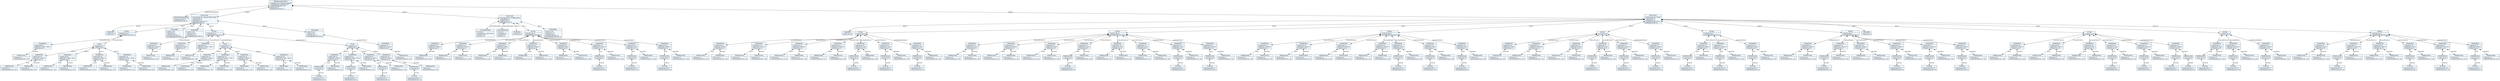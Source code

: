
    digraph textX {
    fontname = "Bitstream Vera Sans"
    fontsize = 8
    node[
        shape=record,
        style=filled,
        fillcolor=aliceblue
    ]
    nodesep = 0.3
    edge[dir=black,arrowtail=empty]


2497127093904 -> 2497126580048 [label="defaultTimeSignature" arrowtail=diamond dir=both]
2497126580048[label="{:DefaultTimeSignature|+numerator:int=4\l+denominator:int=4\l}"]
2497127093904 -> 2497126579664 [label="tracks:0" arrowtail=diamond dir=both]
2497126579664 -> 2497122042064 [label="bars:0" arrowtail=diamond dir=both]
2497122042064[label="{:EmptyBar|+times:int=2\l}"]
2497126579664 -> 2497126782608 [label="bars:1" arrowtail=diamond dir=both]
2497126782608 -> 2497126781904 [label="musicalEvents:0" arrowtail=diamond dir=both]
2497126781904 -> 2497126781264 [label="duration" arrowtail=diamond dir=both]
2497126781264[label="{:MidiDuration|+value:int=0\l+durationValue:str='1/8'\l}"]
2497126781904[label="{:SimpleNote|+repeat:int=0\lvalues:list=['DO2','FA#2']\l+velocity:int=0\l}"]
2497126782608 -> 2497126683792 [label="musicalEvents:1" arrowtail=diamond dir=both]
2497126683792 -> 2497113252496 [label="notes:0" arrowtail=diamond dir=both]
2497113252496 -> 2497127104464 [label="start" arrowtail=diamond dir=both]
2497127104464[label="{:MidiDuration|+value:int=0\l+durationValue:str='1/8'\l}"]
2497113252496 -> 2497129578576 [label="duration" arrowtail=diamond dir=both]
2497129578576[label="{:MidiDuration|+value:int=0\l+durationValue:str='1/8'\l}"]
2497113252496[label="{:SimpleNote|+repeat:int=0\lvalues:list=['FA#2']\l+velocity:int=0\l}"]
2497126683792 -> 2497129578704 [label="notes:1" arrowtail=diamond dir=both]
2497129578704 -> 2497129578640 [label="start" arrowtail=diamond dir=both]
2497129578640[label="{:MidiDuration|+value:int=0\l+durationValue:str='1/4'\l}"]
2497129578704 -> 2497129578896 [label="duration" arrowtail=diamond dir=both]
2497129578896[label="{:MidiDuration|+value:int=0\l+durationValue:str='1/8'\l}"]
2497129578704[label="{:SimpleNote|+repeat:int=0\lvalues:list=['FA#2','MI2']\l+velocity:int=0\l}"]
2497126683792 -> 2497129579024 [label="notes:2" arrowtail=diamond dir=both]
2497129579024 -> 2497129579152 [label="start" arrowtail=diamond dir=both]
2497129579152[label="{:MidiDuration|+value:int=0\l+durationValue:str='2-1/4'\l}"]
2497129579024 -> 2497129579216 [label="duration" arrowtail=diamond dir=both]
2497129579216[label="{:MidiDuration|+value:int=0\l+durationValue:str='1/8'\l}"]
2497129579024[label="{:SimpleNote|+repeat:int=0\lvalues:list=['FA#2']\l+velocity:int=0\l}"]
2497126683792 -> 2497129579344 [label="notes:3" arrowtail=diamond dir=both]
2497129579344 -> 2497129579472 [label="start" arrowtail=diamond dir=both]
2497129579472[label="{:MidiDuration|+value:int=0\l+durationValue:str='1/2'\l}"]
2497129579344 -> 2497129579600 [label="duration" arrowtail=diamond dir=both]
2497129579600[label="{:MidiDuration|+value:int=0\l+durationValue:str='1/8'\l}"]
2497129579344[label="{:SimpleNote|+repeat:int=0\lvalues:list=['DO2','FA#2']\l+velocity:int=0\l}"]
2497126683792[label="{:Chord|+repeat:int=2\l+velocity:int=0\l}"]
2497126782608[label="{id1:Bar|+velocity:int=0\loverlappingEvents:list=[]\l}"]
2497126579664 -> 2497127099024 [label="bars:2" arrowtail=diamond dir=both]
2497127099024[label="{:ReusedBar|+ref:str='id1'\l+times:int=0\l+velocity:int=0\lmusicalEvents:list=[]\loverlappingEvents:list=[]\l}"]
2497126579664 -> 2497127101840 [label="bars:3" arrowtail=diamond dir=both]
2497127101840 -> 2497126782544 [label="musicalEvents:0" arrowtail=diamond dir=both]
2497126782544 -> 2497129579920 [label="duration" arrowtail=diamond dir=both]
2497129579920[label="{:MidiDuration|+value:int=0\l+durationValue:str='1/8'\l}"]
2497126782544[label="{:SimpleNote|+repeat:int=9\lvalues:list=['LA#4']\l+velocity:int=0\l}"]
2497127101840[label="{:ReusedBar|+ref:str='id1'\l+times:int=31\l+velocity:int=0\loverlappingEvents:list=[]\l}"]
2497126579664 -> 2497126568336 [label="bars:4" arrowtail=diamond dir=both]
2497126568336 -> 2497129580112 [label="musicalEvents:0" arrowtail=diamond dir=both]
2497129580112 -> 2497129580304 [label="duration" arrowtail=diamond dir=both]
2497129580304[label="{:MidiDuration|+value:int=0\l+durationValue:str='1/8'\l}"]
2497129580112[label="{:SimpleNote|+repeat:int=9\lvalues:list=['LA#4']\l+velocity:int=0\l}"]
2497126568336 -> 2497129580432 [label="musicalEvents:1" arrowtail=diamond dir=both]
2497129580432 -> 2497129580624 [label="duration" arrowtail=diamond dir=both]
2497129580624[label="{:MidiDuration|+value:int=0\l+durationValue:str='1/8'\l}"]
2497129580432[label="{:SimpleNote|+repeat:int=0\lvalues:list=['DO2','FA#2']\l+velocity:int=0\l}"]
2497126568336 -> 2497129580752 [label="musicalEvents:2" arrowtail=diamond dir=both]
2497129580752 -> 2497129580816 [label="notes:0" arrowtail=diamond dir=both]
2497129580816 -> 2497129581136 [label="start" arrowtail=diamond dir=both]
2497129581136[label="{:MidiDuration|+value:int=0\l+durationValue:str='1/8'\l}"]
2497129580816 -> 2497129581200 [label="duration" arrowtail=diamond dir=both]
2497129581200[label="{:MidiDuration|+value:int=0\l+durationValue:str='1/8'\l}"]
2497129580816[label="{:SimpleNote|+repeat:int=0\lvalues:list=['FA#2']\l+velocity:int=0\l}"]
2497129580752 -> 2497129581328 [label="notes:1" arrowtail=diamond dir=both]
2497129581328 -> 2497129581456 [label="start" arrowtail=diamond dir=both]
2497129581456[label="{:MidiDuration|+value:int=0\l+durationValue:str='1/4'\l}"]
2497129581328 -> 2497129581584 [label="duration" arrowtail=diamond dir=both]
2497129581584[label="{:MidiDuration|+value:int=0\l+durationValue:str='1/8'\l}"]
2497129581328[label="{:SimpleNote|+repeat:int=0\lvalues:list=['FA#2','MI2']\l+velocity:int=0\l}"]
2497129580752 -> 2497129581712 [label="notes:2" arrowtail=diamond dir=both]
2497129581712 -> 2497129581840 [label="start" arrowtail=diamond dir=both]
2497129581840[label="{:MidiDuration|+value:int=0\l+durationValue:str='2-1/4'\l}"]
2497129581712 -> 2497129581904 [label="duration" arrowtail=diamond dir=both]
2497129581904[label="{:MidiDuration|+value:int=0\l+durationValue:str='1/8'\l}"]
2497129581712[label="{:SimpleNote|+repeat:int=0\lvalues:list=['FA#2']\l+velocity:int=0\l}"]
2497129580752 -> 2497129582032 [label="notes:3" arrowtail=diamond dir=both]
2497129582032 -> 2497129582160 [label="start" arrowtail=diamond dir=both]
2497129582160[label="{:MidiDuration|+value:int=0\l+durationValue:str='1/2'\l}"]
2497129582032 -> 2497129582288 [label="duration" arrowtail=diamond dir=both]
2497129582288[label="{:MidiDuration|+value:int=0\l+durationValue:str='1/8'\l}"]
2497129582032[label="{:SimpleNote|+repeat:int=0\lvalues:list=['DO2','FA#2']\l+velocity:int=0\l}"]
2497129580752[label="{:Chord|+repeat:int=0\l+velocity:int=0\l}"]
2497126568336 -> 2497129580944 [label="musicalEvents:3" arrowtail=diamond dir=both]
2497129580944 -> 2497129582480 [label="notes:0" arrowtail=diamond dir=both]
2497129582480 -> 2497129582672 [label="start" arrowtail=diamond dir=both]
2497129582672 -> 2497129582800 [label="fraction" arrowtail=diamond dir=both]
2497129582800[label="{:Fraction|+numerator:int=5\l+denominator:int=8\l}"]
2497129582672[label="{:MidiDuration|+value:int=0\l}"]
2497129582480 -> 2497129582736 [label="duration" arrowtail=diamond dir=both]
2497129582736[label="{:MidiDuration|+value:int=0\l+durationValue:str='1/8'\l}"]
2497129582480[label="{:SimpleNote|+repeat:int=0\lvalues:list=['FA#2']\l+velocity:int=0\l}"]
2497129580944 -> 2497129582864 [label="notes:1" arrowtail=diamond dir=both]
2497129582864 -> 2497129583056 [label="start" arrowtail=diamond dir=both]
2497129583056 -> 2497129583248 [label="fraction" arrowtail=diamond dir=both]
2497129583248[label="{:Fraction|+numerator:int=3\l+denominator:int=4\l}"]
2497129583056[label="{:MidiDuration|+value:int=0\l}"]
2497129582864 -> 2497129583184 [label="duration" arrowtail=diamond dir=both]
2497129583184[label="{:MidiDuration|+value:int=0\l+durationValue:str='1/8'\l}"]
2497129582864[label="{:SimpleNote|+repeat:int=0\lvalues:list=['FA#2','MI2']\l+velocity:int=0\l}"]
2497129580944 -> 2497129583312 [label="notes:2" arrowtail=diamond dir=both]
2497129583312 -> 2497129583504 [label="start" arrowtail=diamond dir=both]
2497129583504 -> 2497129583632 [label="fraction" arrowtail=diamond dir=both]
2497129583632[label="{:Fraction|+numerator:int=7\l+denominator:int=8\l}"]
2497129583504[label="{:MidiDuration|+value:int=0\l}"]
2497129583312 -> 2497129583568 [label="duration" arrowtail=diamond dir=both]
2497129583568[label="{:MidiDuration|+value:int=0\l+durationValue:str='1/8'\l}"]
2497129583312[label="{:SimpleNote|+repeat:int=0\lvalues:list=['LA#2']\l+velocity:int=0\l}"]
2497129580944 -> 2497129583696 [label="notes:3" arrowtail=diamond dir=both]
2497129583696 -> 2497129583888 [label="start" arrowtail=diamond dir=both]
2497129583888 -> 2497129584016 [label="fraction" arrowtail=diamond dir=both]
2497129584016[label="{:Fraction|+numerator:int=15\l+denominator:int=16\l}"]
2497129583888[label="{:MidiDuration|+value:int=0\l}"]
2497129583696 -> 2497129583952 [label="duration" arrowtail=diamond dir=both]
2497129583952[label="{:MidiDuration|+value:int=0\l+durationValue:str='1/8'\l}"]
2497129583696[label="{:SimpleNote|+repeat:int=0\lvalues:list=['MI2']\l+velocity:int=0\l}"]
2497129580944[label="{:Chord|+repeat:int=0\l+velocity:int=0\l}"]
2497126568336[label="{id2:Bar|+velocity:int=0\loverlappingEvents:list=[]\l}"]
2497126579664 -> 2497129582352 [label="bars:5" arrowtail=diamond dir=both]
2497129582352 -> 2497129584272 [label="musicalEvents:0" arrowtail=diamond dir=both]
2497129584272 -> 2497129584400 [label="duration" arrowtail=diamond dir=both]
2497129584400[label="{:MidiDuration|+value:int=0\l+durationValue:str='1/8'\l}"]
2497129584272[label="{:SimpleNote|+repeat:int=9\lvalues:list=['LA#4']\l+velocity:int=0\l}"]
2497129582352[label="{:ReusedBar|+ref:str='id1'\l+times:int=0\l+velocity:int=0\loverlappingEvents:list=[]\l}"]
2497126579664[label="{Drum:Track|+instrument:str='Acoustic Bass Drum'\l+channel:int=0\l+velocity:int=0\lcontrolMessages:list=[]\lmidiRegions:list=[]\l}"]
2497127093904 -> 2497126734352 [label="tracks:1" arrowtail=diamond dir=both]
2497126734352 -> 2497129584528 [label="controlMessages:0" arrowtail=diamond dir=both]
2497129584528[label="{:ControlMessage|+CC:int=0\l+message:str='pitch bend'\l+value:int=64\l+bar:int=10\l}"]
2497126734352 -> 2497129584720 [label="controlMessages:1" arrowtail=diamond dir=both]
2497129584720[label="{:ControlMessage|+CC:int=1\l+message:str=''\l+value:int=0\l+bar:int=15\l}"]
2497126734352 -> 2497129584592 [label="bars:0" arrowtail=diamond dir=both]
2497129584592[label="{:EmptyBar|+times:int=4\l}"]
2497126734352 -> 2497129584912 [label="bars:1" arrowtail=diamond dir=both]
2497129584912 -> 2497129585104 [label="musicalEvents:0" arrowtail=diamond dir=both]
2497129585104 -> 2497129585296 [label="duration" arrowtail=diamond dir=both]
2497129585296[label="{:MidiDuration|+value:int=0\l+durationValue:str='1/16'\l}"]
2497129585104[label="{:SimpleNote|+repeat:int=0\lvalues:list=['FA#1']\l+velocity:int=0\l}"]
2497129584912 -> 2497129585360 [label="musicalEvents:1" arrowtail=diamond dir=both]
2497129585360 -> 2497129585616 [label="start" arrowtail=diamond dir=both]
2497129585616[label="{:MidiDuration|+value:int=0\l+durationValue:str='1/8'\l}"]
2497129585360 -> 2497129585680 [label="duration" arrowtail=diamond dir=both]
2497129585680[label="{:MidiDuration|+value:int=0\l+durationValue:str='1/16'\l}"]
2497129585360[label="{:SimpleNote|+repeat:int=0\lvalues:list=['DO#2']\l+velocity:int=0\l}"]
2497129584912 -> 2497129585808 [label="musicalEvents:2" arrowtail=diamond dir=both]
2497129585808 -> 2497129585936 [label="start" arrowtail=diamond dir=both]
2497129585936[label="{:MidiDuration|+value:int=0\l+durationValue:str='1/4'\l}"]
2497129585808 -> 2497129586000 [label="duration" arrowtail=diamond dir=both]
2497129586000[label="{:MidiDuration|+value:int=0\l+durationValue:str='1/16'\l}"]
2497129585808[label="{:SimpleNote|+repeat:int=0\lvalues:list=['MI2']\l+velocity:int=0\l}"]
2497129584912 -> 2497129586128 [label="musicalEvents:3" arrowtail=diamond dir=both]
2497129586128 -> 2497129586256 [label="start" arrowtail=diamond dir=both]
2497129586256[label="{:MidiDuration|+value:int=0\l+durationValue:str='2-1/4'\l}"]
2497129586128 -> 2497129586320 [label="duration" arrowtail=diamond dir=both]
2497129586320[label="{:MidiDuration|+value:int=0\l+durationValue:str='1/16'\l}"]
2497129586128[label="{:SimpleNote|+repeat:int=0\lvalues:list=['FA#2']\l+velocity:int=0\l}"]
2497129584912 -> 2497129586448 [label="musicalEvents:4" arrowtail=diamond dir=both]
2497129586448 -> 2497129586576 [label="start" arrowtail=diamond dir=both]
2497129586576[label="{:MidiDuration|+value:int=0\l+durationValue:str='1/2'\l}"]
2497129586448 -> 2497129586640 [label="duration" arrowtail=diamond dir=both]
2497129586640[label="{:MidiDuration|+value:int=0\l+durationValue:str='1/16'\l}"]
2497129586448[label="{:SimpleNote|+repeat:int=0\lvalues:list=['MI2']\l+velocity:int=0\l}"]
2497129584912 -> 2497129586832 [label="musicalEvents:5" arrowtail=diamond dir=both]
2497129586832 -> 2497129586960 [label="start" arrowtail=diamond dir=both]
2497129586960 -> 2497129587088 [label="fraction" arrowtail=diamond dir=both]
2497129587088[label="{:Fraction|+numerator:int=5\l+denominator:int=8\l}"]
2497129586960[label="{:MidiDuration|+value:int=0\l}"]
2497129586832 -> 2497129587024 [label="duration" arrowtail=diamond dir=both]
2497129587024[label="{:MidiDuration|+value:int=0\l+durationValue:str='1/16'\l}"]
2497129586832[label="{:SimpleNote|+repeat:int=0\lvalues:list=['DO#2']\l+velocity:int=0\l}"]
2497129584912 -> 2497129587152 [label="musicalEvents:6" arrowtail=diamond dir=both]
2497129587152 -> 2497129587344 [label="start" arrowtail=diamond dir=both]
2497129587344 -> 2497129587472 [label="fraction" arrowtail=diamond dir=both]
2497129587472[label="{:Fraction|+numerator:int=3\l+denominator:int=4\l}"]
2497129587344[label="{:MidiDuration|+value:int=0\l}"]
2497129587152 -> 2497129587408 [label="duration" arrowtail=diamond dir=both]
2497129587408[label="{:MidiDuration|+value:int=0\l+durationValue:str='1/16'\l}"]
2497129587152[label="{:SimpleNote|+repeat:int=0\lvalues:list=['SI1']\l+velocity:int=0\l}"]
2497129584912 -> 2497129587536 [label="musicalEvents:7" arrowtail=diamond dir=both]
2497129587536 -> 2497129587728 [label="start" arrowtail=diamond dir=both]
2497129587728 -> 2497129587856 [label="fraction" arrowtail=diamond dir=both]
2497129587856[label="{:Fraction|+numerator:int=7\l+denominator:int=8\l}"]
2497129587728[label="{:MidiDuration|+value:int=0\l}"]
2497129587536 -> 2497129587792 [label="duration" arrowtail=diamond dir=both]
2497129587792[label="{:MidiDuration|+value:int=0\l+durationValue:str='1/16'\l}"]
2497129587536[label="{:SimpleNote|+repeat:int=0\lvalues:list=['DO#2']\l+velocity:int=0\l}"]
2497129584912[label="{id1:Bar|+velocity:int=0\loverlappingEvents:list=[]\l}"]
2497126734352 -> 2497129585040 [label="bars:2" arrowtail=diamond dir=both]
2497129585040[label="{:ReusedBar|+ref:str='id1'\l+times:int=15\l+velocity:int=0\lmusicalEvents:list=[]\loverlappingEvents:list=[]\l}"]
2497126734352[label="{Bass:Track|+instrument:str='Fretless Bass'\l+channel:int=0\l+velocity:int=0\lmidiRegions:list=[]\l}"]
2497127093904 -> 2497129585424 [label="tracks:2" arrowtail=diamond dir=both]
2497129585424 -> 2497129588176 [label="bars:0" arrowtail=diamond dir=both]
2497129588176[label="{:EmptyBar|+times:int=14\l}"]
2497129585424 -> 2497129588432 [label="bars:1" arrowtail=diamond dir=both]
2497129588432 -> 2497129588624 [label="musicalEvents:0" arrowtail=diamond dir=both]
2497129588624 -> 2497129588816 [label="start" arrowtail=diamond dir=both]
2497129588816[label="{:MidiDuration|+value:int=0\l+durationValue:str='1/8'\l}"]
2497129588624 -> 2497129588880 [label="duration" arrowtail=diamond dir=both]
2497129588880[label="{:MidiDuration|+value:int=0\l+durationValue:str='1/8'\l}"]
2497129588624[label="{:SimpleNote|+repeat:int=0\lvalues:list=['FA4']\l+velocity:int=0\l}"]
2497129588432 -> 2497129589072 [label="musicalEvents:1" arrowtail=diamond dir=both]
2497129589072 -> 2497129589200 [label="start" arrowtail=diamond dir=both]
2497129589200[label="{:MidiDuration|+value:int=0\l+durationValue:str='1/4'\l}"]
2497129589072 -> 2497129589264 [label="duration" arrowtail=diamond dir=both]
2497129589264[label="{:MidiDuration|+value:int=0\l+durationValue:str='1/8'\l}"]
2497129589072[label="{:SimpleNote|+repeat:int=0\lvalues:list=['DO#4']\l+velocity:int=0\l}"]
2497129588432 -> 2497129589392 [label="musicalEvents:2" arrowtail=diamond dir=both]
2497129589392 -> 2497129589520 [label="start" arrowtail=diamond dir=both]
2497129589520[label="{:MidiDuration|+value:int=0\l+durationValue:str='2-1/4'\l}"]
2497129589392 -> 2497129589584 [label="duration" arrowtail=diamond dir=both]
2497129589584[label="{:MidiDuration|+value:int=0\l+durationValue:str='1/8'\l}"]
2497129589392[label="{:SimpleNote|+repeat:int=0\lvalues:list=['DO#4']\l+velocity:int=0\l}"]
2497129588432 -> 2497129589712 [label="musicalEvents:3" arrowtail=diamond dir=both]
2497129589712 -> 2497129589840 [label="start" arrowtail=diamond dir=both]
2497129589840[label="{:MidiDuration|+value:int=0\l+durationValue:str='1/2'\l}"]
2497129589712 -> 2497129589904 [label="duration" arrowtail=diamond dir=both]
2497129589904[label="{:MidiDuration|+value:int=0\l+durationValue:str='1/8'\l}"]
2497129589712[label="{:SimpleNote|+repeat:int=0\lvalues:list=['DO#4']\l+velocity:int=0\l}"]
2497129588432 -> 2497129590032 [label="musicalEvents:4" arrowtail=diamond dir=both]
2497129590032 -> 2497129590160 [label="start" arrowtail=diamond dir=both]
2497129590160 -> 2497129590288 [label="fraction" arrowtail=diamond dir=both]
2497129590288[label="{:Fraction|+numerator:int=5\l+denominator:int=8\l}"]
2497129590160[label="{:MidiDuration|+value:int=0\l}"]
2497129590032 -> 2497129590224 [label="duration" arrowtail=diamond dir=both]
2497129590224[label="{:MidiDuration|+value:int=0\l+durationValue:str='1/8'\l}"]
2497129590032[label="{:SimpleNote|+repeat:int=0\lvalues:list=['SI3']\l+velocity:int=0\l}"]
2497129588432 -> 2497129590480 [label="musicalEvents:5" arrowtail=diamond dir=both]
2497129590480 -> 2497129590608 [label="start" arrowtail=diamond dir=both]
2497129590608 -> 2497129590736 [label="fraction" arrowtail=diamond dir=both]
2497129590736[label="{:Fraction|+numerator:int=3\l+denominator:int=4\l}"]
2497129590608[label="{:MidiDuration|+value:int=0\l}"]
2497129590480 -> 2497129590672 [label="duration" arrowtail=diamond dir=both]
2497129590672[label="{:MidiDuration|+value:int=0\l+durationValue:str='1/8'\l}"]
2497129590480[label="{:SimpleNote|+repeat:int=0\lvalues:list=['LA3']\l+velocity:int=0\l}"]
2497129588432 -> 2497129588560 [label="overlappingEvents:0" arrowtail=diamond dir=both]
2497129588560 -> 2497129590992 [label="start" arrowtail=diamond dir=both]
2497129590992 -> 2497129591120 [label="fraction" arrowtail=diamond dir=both]
2497129591120[label="{:Fraction|+numerator:int=7\l+denominator:int=8\l}"]
2497129590992[label="{:MidiDuration|+value:int=0\l}"]
2497129588560 -> 2497129591056 [label="duration" arrowtail=diamond dir=both]
2497129591056[label="{:MidiDuration|+value:int=0\l+durationValue:str='1/4'\l}"]
2497129588560[label="{:SimpleNote|+repeat:int=0\lvalues:list=['SI3']\l+velocity:int=0\l}"]
2497129588432[label="{id1:Bar|+velocity:int=0\l}"]
2497129585424 -> 2497129590800 [label="bars:2" arrowtail=diamond dir=both]
2497129590800 -> 2497129591376 [label="musicalEvents:0" arrowtail=diamond dir=both]
2497129591376 -> 2497129591568 [label="start" arrowtail=diamond dir=both]
2497129591568[label="{:MidiDuration|+value:int=0\l+durationValue:str='1/8'\l}"]
2497129591376 -> 2497129591632 [label="duration" arrowtail=diamond dir=both]
2497129591632[label="{:MidiDuration|+value:int=0\l+durationValue:str='1/8'\l}"]
2497129591376[label="{:SimpleNote|+repeat:int=0\lvalues:list=['LA3']\l+velocity:int=0\l}"]
2497129590800 -> 2497129591760 [label="musicalEvents:1" arrowtail=diamond dir=both]
2497129591760 -> 2497129591888 [label="start" arrowtail=diamond dir=both]
2497129591888[label="{:MidiDuration|+value:int=0\l+durationValue:str='1/4'\l}"]
2497129591760 -> 2497129591952 [label="duration" arrowtail=diamond dir=both]
2497129591952[label="{:MidiDuration|+value:int=0\l+durationValue:str='1/8'\l}"]
2497129591760[label="{:SimpleNote|+repeat:int=0\lvalues:list=['DO#4']\l+velocity:int=0\l}"]
2497129590800 -> 2497129592080 [label="musicalEvents:2" arrowtail=diamond dir=both]
2497129592080 -> 2497129592208 [label="start" arrowtail=diamond dir=both]
2497129592208[label="{:MidiDuration|+value:int=0\l+durationValue:str='2-1/4'\l}"]
2497129592080 -> 2497129592272 [label="duration" arrowtail=diamond dir=both]
2497129592272[label="{:MidiDuration|+value:int=0\l+durationValue:str='1/16'\l}"]
2497129592080[label="{:SimpleNote|+repeat:int=0\lvalues:list=['LA3']\l+velocity:int=0\l}"]
2497129590800 -> 2497129592400 [label="musicalEvents:3" arrowtail=diamond dir=both]
2497129592400 -> 2497129592528 [label="start" arrowtail=diamond dir=both]
2497129592528 -> 2497129592656 [label="fraction" arrowtail=diamond dir=both]
2497129592656[label="{:Fraction|+numerator:int=5\l+denominator:int=16\l}"]
2497129592528[label="{:MidiDuration|+value:int=0\l}"]
2497129592400 -> 2497129592592 [label="duration" arrowtail=diamond dir=both]
2497129592592[label="{:MidiDuration|+value:int=0\l+durationValue:str='1/16'\l}"]
2497129592400[label="{:SimpleNote|+repeat:int=0\lvalues:list=['LA3']\l+velocity:int=0\l}"]
2497129590800 -> 2497129592720 [label="musicalEvents:4" arrowtail=diamond dir=both]
2497129592720 -> 2497129592912 [label="start" arrowtail=diamond dir=both]
2497129592912[label="{:MidiDuration|+value:int=0\l+durationValue:str='1/2'\l}"]
2497129592720 -> 2497129592976 [label="duration" arrowtail=diamond dir=both]
2497129592976[label="{:MidiDuration|+value:int=0\l+durationValue:str='1/8'\l}"]
2497129592720[label="{:SimpleNote|+repeat:int=0\lvalues:list=['SI3']\l+velocity:int=0\l}"]
2497129590800 -> 2497129593168 [label="musicalEvents:5" arrowtail=diamond dir=both]
2497129593168 -> 2497129593296 [label="start" arrowtail=diamond dir=both]
2497129593296[label="{:MidiDuration|+value:int=0\l+durationValue:str='1/2'\l}"]
2497129593168 -> 2497129593360 [label="duration" arrowtail=diamond dir=both]
2497129593360[label="{:MidiDuration|+value:int=0\l+durationValue:str='1/8'\l}"]
2497129593168[label="{:SimpleNote|+repeat:int=0\lvalues:list=['LA3']\l+velocity:int=0\l}"]
2497129590800 -> 2497129593488 [label="musicalEvents:6" arrowtail=diamond dir=both]
2497129593488 -> 2497129593616 [label="start" arrowtail=diamond dir=both]
2497129593616 -> 2497129593744 [label="fraction" arrowtail=diamond dir=both]
2497129593744[label="{:Fraction|+numerator:int=5\l+denominator:int=8\l}"]
2497129593616[label="{:MidiDuration|+value:int=0\l}"]
2497129593488 -> 2497129593680 [label="duration" arrowtail=diamond dir=both]
2497129593680[label="{:MidiDuration|+value:int=0\l+durationValue:str='1/8'\l}"]
2497129593488[label="{:SimpleNote|+repeat:int=0\lvalues:list=['SI3']\l+velocity:int=0\l}"]
2497129590800 -> 2497129593808 [label="musicalEvents:7" arrowtail=diamond dir=both]
2497129593808 -> 2497129594000 [label="start" arrowtail=diamond dir=both]
2497129594000 -> 2497129594128 [label="fraction" arrowtail=diamond dir=both]
2497129594128[label="{:Fraction|+numerator:int=3\l+denominator:int=4\l}"]
2497129594000[label="{:MidiDuration|+value:int=0\l}"]
2497129593808 -> 2497129594064 [label="duration" arrowtail=diamond dir=both]
2497129594064[label="{:MidiDuration|+value:int=0\l+durationValue:str='1/8'\l}"]
2497129593808[label="{:SimpleNote|+repeat:int=0\lvalues:list=['DO#4']\l+velocity:int=0\l}"]
2497129590800[label="{id2:Bar|+velocity:int=0\loverlappingEvents:list=[]\l}"]
2497129585424 -> 2497129591248 [label="bars:3" arrowtail=diamond dir=both]
2497129591248 -> 2497129594384 [label="musicalEvents:0" arrowtail=diamond dir=both]
2497129594384 -> 2497129594576 [label="start" arrowtail=diamond dir=both]
2497129594576[label="{:MidiDuration|+value:int=0\l+durationValue:str='1/8'\l}"]
2497129594384 -> 2497129594640 [label="duration" arrowtail=diamond dir=both]
2497129594640[label="{:MidiDuration|+value:int=0\l+durationValue:str='1/8'\l}"]
2497129594384[label="{:SimpleNote|+repeat:int=0\lvalues:list=['DO#4']\l+velocity:int=0\l}"]
2497129591248 -> 2497129594768 [label="musicalEvents:1" arrowtail=diamond dir=both]
2497129594768 -> 2497129627728 [label="start" arrowtail=diamond dir=both]
2497129627728[label="{:MidiDuration|+value:int=0\l+durationValue:str='1/4'\l}"]
2497129594768 -> 2497129627792 [label="duration" arrowtail=diamond dir=both]
2497129627792[label="{:MidiDuration|+value:int=0\l+durationValue:str='1/8'\l}"]
2497129594768[label="{:SimpleNote|+repeat:int=0\lvalues:list=['DO#4']\l+velocity:int=0\l}"]
2497129591248 -> 2497129627920 [label="musicalEvents:2" arrowtail=diamond dir=both]
2497129627920 -> 2497129628048 [label="start" arrowtail=diamond dir=both]
2497129628048[label="{:MidiDuration|+value:int=0\l+durationValue:str='2-1/4'\l}"]
2497129627920 -> 2497129628112 [label="duration" arrowtail=diamond dir=both]
2497129628112[label="{:MidiDuration|+value:int=0\l+durationValue:str='1/8'\l}"]
2497129627920[label="{:SimpleNote|+repeat:int=0\lvalues:list=['DO#4']\l+velocity:int=0\l}"]
2497129591248 -> 2497129628240 [label="musicalEvents:3" arrowtail=diamond dir=both]
2497129628240 -> 2497129628368 [label="start" arrowtail=diamond dir=both]
2497129628368[label="{:MidiDuration|+value:int=0\l+durationValue:str='1/2'\l}"]
2497129628240 -> 2497129628432 [label="duration" arrowtail=diamond dir=both]
2497129628432[label="{:MidiDuration|+value:int=0\l+durationValue:str='1/8'\l}"]
2497129628240[label="{:SimpleNote|+repeat:int=0\lvalues:list=['DO#4']\l+velocity:int=0\l}"]
2497129591248 -> 2497129628560 [label="musicalEvents:4" arrowtail=diamond dir=both]
2497129628560 -> 2497129628688 [label="start" arrowtail=diamond dir=both]
2497129628688 -> 2497129628816 [label="fraction" arrowtail=diamond dir=both]
2497129628816[label="{:Fraction|+numerator:int=5\l+denominator:int=8\l}"]
2497129628688[label="{:MidiDuration|+value:int=0\l}"]
2497129628560 -> 2497129628752 [label="duration" arrowtail=diamond dir=both]
2497129628752[label="{:MidiDuration|+value:int=0\l+durationValue:str='1/8'\l}"]
2497129628560[label="{:SimpleNote|+repeat:int=0\lvalues:list=['SI3']\l+velocity:int=0\l}"]
2497129591248 -> 2497129629008 [label="musicalEvents:5" arrowtail=diamond dir=both]
2497129629008 -> 2497129629136 [label="start" arrowtail=diamond dir=both]
2497129629136 -> 2497129629264 [label="fraction" arrowtail=diamond dir=both]
2497129629264[label="{:Fraction|+numerator:int=3\l+denominator:int=4\l}"]
2497129629136[label="{:MidiDuration|+value:int=0\l}"]
2497129629008 -> 2497129629200 [label="duration" arrowtail=diamond dir=both]
2497129629200[label="{:MidiDuration|+value:int=0\l+durationValue:str='1/8'\l}"]
2497129629008[label="{:SimpleNote|+repeat:int=0\lvalues:list=['LA3']\l+velocity:int=0\l}"]
2497129591248 -> 2497129629328 [label="musicalEvents:6" arrowtail=diamond dir=both]
2497129629328 -> 2497129629520 [label="start" arrowtail=diamond dir=both]
2497129629520 -> 2497129629648 [label="fraction" arrowtail=diamond dir=both]
2497129629648[label="{:Fraction|+numerator:int=7\l+denominator:int=8\l}"]
2497129629520[label="{:MidiDuration|+value:int=0\l}"]
2497129629328 -> 2497129629584 [label="duration" arrowtail=diamond dir=both]
2497129629584[label="{:MidiDuration|+value:int=0\l+durationValue:str='1/8'\l}"]
2497129629328[label="{:SimpleNote|+repeat:int=0\lvalues:list=['SI3']\l+velocity:int=0\l}"]
2497129591248[label="{id3:Bar|+velocity:int=0\loverlappingEvents:list=[]\l}"]
2497129585424 -> 2497129594256 [label="bars:4" arrowtail=diamond dir=both]
2497129594256 -> 2497129629904 [label="musicalEvents:0" arrowtail=diamond dir=both]
2497129629904 -> 2497129630096 [label="duration" arrowtail=diamond dir=both]
2497129630096[label="{:MidiDuration|+value:int=0\l+durationValue:str='1/8'\l}"]
2497129629904[label="{:SimpleNote|+repeat:int=0\lvalues:list=['LA3']\l+velocity:int=0\l}"]
2497129594256 -> 2497129630160 [label="musicalEvents:1" arrowtail=diamond dir=both]
2497129630160 -> 2497129630352 [label="start" arrowtail=diamond dir=both]
2497129630352[label="{:MidiDuration|+value:int=0\l+durationValue:str='1/8'\l}"]
2497129630160 -> 2497129630416 [label="duration" arrowtail=diamond dir=both]
2497129630416[label="{:MidiDuration|+value:int=0\l+durationValue:str='1/4'\l}"]
2497129630160[label="{:SimpleNote|+repeat:int=0\lvalues:list=['DO#4']\l+velocity:int=0\l}"]
2497129594256 -> 2497129630544 [label="musicalEvents:2" arrowtail=diamond dir=both]
2497129630544 -> 2497129630672 [label="start" arrowtail=diamond dir=both]
2497129630672[label="{:MidiDuration|+value:int=0\l+durationValue:str='2-1/4'\l}"]
2497129630544 -> 2497129630736 [label="duration" arrowtail=diamond dir=both]
2497129630736[label="{:MidiDuration|+value:int=0\l+durationValue:str='1/4'\l}"]
2497129630544[label="{:SimpleNote|+repeat:int=0\lvalues:list=['SI3']\l+velocity:int=0\l}"]
2497129594256 -> 2497129630864 [label="musicalEvents:3" arrowtail=diamond dir=both]
2497129630864 -> 2497129630992 [label="start" arrowtail=diamond dir=both]
2497129630992 -> 2497129631120 [label="fraction" arrowtail=diamond dir=both]
2497129631120[label="{:Fraction|+numerator:int=5\l+denominator:int=8\l}"]
2497129630992[label="{:MidiDuration|+value:int=0\l}"]
2497129630864 -> 2497129631056 [label="duration" arrowtail=diamond dir=both]
2497129631056[label="{:MidiDuration|+value:int=0\l+durationValue:str='1/8'\l}"]
2497129630864[label="{:SimpleNote|+repeat:int=0\lvalues:list=['la3']\l+velocity:int=0\l}"]
2497129594256 -> 2497129631184 [label="musicalEvents:4" arrowtail=diamond dir=both]
2497129631184 -> 2497129631376 [label="start" arrowtail=diamond dir=both]
2497129631376 -> 2497129631504 [label="fraction" arrowtail=diamond dir=both]
2497129631504[label="{:Fraction|+numerator:int=3\l+denominator:int=4\l}"]
2497129631376[label="{:MidiDuration|+value:int=0\l}"]
2497129631184 -> 2497129631440 [label="duration" arrowtail=diamond dir=both]
2497129631440[label="{:MidiDuration|+value:int=0\l+durationValue:str='1/8'\l}"]
2497129631184[label="{:SimpleNote|+repeat:int=0\lvalues:list=['SOL#3']\l+velocity:int=0\l}"]
2497129594256 -> 2497129629776 [label="overlappingEvents:0" arrowtail=diamond dir=both]
2497129629776 -> 2497129631824 [label="start" arrowtail=diamond dir=both]
2497129631824 -> 2497129631952 [label="fraction" arrowtail=diamond dir=both]
2497129631952[label="{:Fraction|+numerator:int=7\l+denominator:int=8\l}"]
2497129631824[label="{:MidiDuration|+value:int=0\l}"]
2497129629776 -> 2497129631888 [label="duration" arrowtail=diamond dir=both]
2497129631888[label="{:MidiDuration|+value:int=0\l+durationValue:str='1/4'\l}"]
2497129629776[label="{:SimpleNote|+repeat:int=0\lvalues:list=['FA#3']\l+velocity:int=0\l}"]
2497129594256[label="{id4:Bar|+velocity:int=0\l}"]
2497129585424 -> 2497129632016 [label="bars:5" arrowtail=diamond dir=both]
2497129632016 -> 2497129632272 [label="musicalEvents:0" arrowtail=diamond dir=both]
2497129632272 -> 2497129632464 [label="start" arrowtail=diamond dir=both]
2497129632464 -> 2497129632592 [label="fraction" arrowtail=diamond dir=both]
2497129632592[label="{:Fraction|+numerator:int=3\l+denominator:int=4\l}"]
2497129632464[label="{:MidiDuration|+value:int=0\l}"]
2497129632272 -> 2497129632528 [label="duration" arrowtail=diamond dir=both]
2497129632528[label="{:MidiDuration|+value:int=0\l+durationValue:str='1/16'\l}"]
2497129632272[label="{:SimpleNote|+repeat:int=0\lvalues:list=['FA#3']\l+velocity:int=0\l}"]
2497129632016 -> 2497129632656 [label="musicalEvents:1" arrowtail=diamond dir=both]
2497129632656 -> 2497129632848 [label="start" arrowtail=diamond dir=both]
2497129632848 -> 2497129632976 [label="fraction" arrowtail=diamond dir=both]
2497129632976[label="{:Fraction|+numerator:int=13\l+denominator:int=16\l}"]
2497129632848[label="{:MidiDuration|+value:int=0\l}"]
2497129632656 -> 2497129632912 [label="duration" arrowtail=diamond dir=both]
2497129632912[label="{:MidiDuration|+value:int=0\l+durationValue:str='1/32'\l}"]
2497129632656[label="{:SimpleNote|+repeat:int=0\lvalues:list=['SOL#3']\l+velocity:int=0\l}"]
2497129632016 -> 2497129633040 [label="musicalEvents:2" arrowtail=diamond dir=both]
2497129633040 -> 2497129633232 [label="start" arrowtail=diamond dir=both]
2497129633232 -> 2497129633360 [label="fraction" arrowtail=diamond dir=both]
2497129633360[label="{:Fraction|+numerator:int=7\l+denominator:int=8\l}"]
2497129633232[label="{:MidiDuration|+value:int=0\l}"]
2497129633040 -> 2497129633296 [label="duration" arrowtail=diamond dir=both]
2497129633296[label="{:MidiDuration|+value:int=0\l+durationValue:str='1/8'\l}"]
2497129633040[label="{:SimpleNote|+repeat:int=0\lvalues:list=['FA#3']\l+velocity:int=0\l}"]
2497129632016[label="{id5:Bar|+velocity:int=0\loverlappingEvents:list=[]\l}"]
2497129585424 -> 2497129632208 [label="bars:6" arrowtail=diamond dir=both]
2497129632208 -> 2497129633616 [label="musicalEvents:0" arrowtail=diamond dir=both]
2497129633616 -> 2497129633808 [label="start" arrowtail=diamond dir=both]
2497129633808[label="{:MidiDuration|+value:int=0\l+durationValue:str='1/4'\l}"]
2497129633616 -> 2497129633872 [label="duration" arrowtail=diamond dir=both]
2497129633872[label="{:MidiDuration|+value:int=0\l+durationValue:str='1/16'\l}"]
2497129633616[label="{:SimpleNote|+repeat:int=0\lvalues:list=['FA#3']\l+velocity:int=0\l}"]
2497129632208 -> 2497129634000 [label="musicalEvents:1" arrowtail=diamond dir=both]
2497129634000 -> 2497129634128 [label="start" arrowtail=diamond dir=both]
2497129634128 -> 2497129634256 [label="fraction" arrowtail=diamond dir=both]
2497129634256[label="{:Fraction|+numerator:int=5\l+denominator:int=16\l}"]
2497129634128[label="{:MidiDuration|+value:int=0\l}"]
2497129634000 -> 2497129634192 [label="duration" arrowtail=diamond dir=both]
2497129634192[label="{:MidiDuration|+value:int=0\l+durationValue:str='1/32'\l}"]
2497129634000[label="{:SimpleNote|+repeat:int=0\lvalues:list=['SOL#3']\l+velocity:int=0\l}"]
2497129632208 -> 2497129634320 [label="musicalEvents:2" arrowtail=diamond dir=both]
2497129634320 -> 2497129634512 [label="start" arrowtail=diamond dir=both]
2497129634512[label="{:MidiDuration|+value:int=0\l+durationValue:str='2-1/4'\l}"]
2497129634320 -> 2497129634576 [label="duration" arrowtail=diamond dir=both]
2497129634576[label="{:MidiDuration|+value:int=0\l+durationValue:str='1/8'\l}"]
2497129634320[label="{:SimpleNote|+repeat:int=0\lvalues:list=['FA#3']\l+velocity:int=0\l}"]
2497129632208 -> 2497129634704 [label="musicalEvents:3" arrowtail=diamond dir=both]
2497129634704 -> 2497129634832 [label="start" arrowtail=diamond dir=both]
2497129634832 -> 2497129634960 [label="fraction" arrowtail=diamond dir=both]
2497129634960[label="{:Fraction|+numerator:int=3\l+denominator:int=4\l}"]
2497129634832[label="{:MidiDuration|+value:int=0\l}"]
2497129634704 -> 2497129634896 [label="duration" arrowtail=diamond dir=both]
2497129634896[label="{:MidiDuration|+value:int=0\l+durationValue:str='1/16'\l}"]
2497129634704[label="{:SimpleNote|+repeat:int=0\lvalues:list=['FA#3']\l+velocity:int=0\l}"]
2497129632208 -> 2497129635024 [label="musicalEvents:4" arrowtail=diamond dir=both]
2497129635024 -> 2497129635280 [label="start" arrowtail=diamond dir=both]
2497129635280 -> 2497129635408 [label="fraction" arrowtail=diamond dir=both]
2497129635408[label="{:Fraction|+numerator:int=13\l+denominator:int=16\l}"]
2497129635280[label="{:MidiDuration|+value:int=0\l}"]
2497129635024 -> 2497129635344 [label="duration" arrowtail=diamond dir=both]
2497129635344[label="{:MidiDuration|+value:int=0\l+durationValue:str='1/32'\l}"]
2497129635024[label="{:SimpleNote|+repeat:int=0\lvalues:list=['SOL#3']\l+velocity:int=0\l}"]
2497129632208 -> 2497129635664 [label="musicalEvents:5" arrowtail=diamond dir=both]
2497129635664 -> 2497129635792 [label="start" arrowtail=diamond dir=both]
2497129635792 -> 2497129635920 [label="fraction" arrowtail=diamond dir=both]
2497129635920[label="{:Fraction|+numerator:int=7\l+denominator:int=8\l}"]
2497129635792[label="{:MidiDuration|+value:int=0\l}"]
2497129635664 -> 2497129635856 [label="duration" arrowtail=diamond dir=both]
2497129635856[label="{:MidiDuration|+value:int=0\l+durationValue:str='1/8'\l}"]
2497129635664[label="{:SimpleNote|+repeat:int=0\lvalues:list=['FA#3']\l+velocity:int=0\l}"]
2497129632208[label="{id6:Bar|+velocity:int=0\loverlappingEvents:list=[]\l}"]
2497129585424 -> 2497129633488 [label="bars:7" arrowtail=diamond dir=both]
2497129633488[label="{:EmptyBar|+times:int=1\l}"]
2497129585424 -> 2497129636176 [label="bars:8" arrowtail=diamond dir=both]
2497129636176 -> 2497129636304 [label="musicalEvents:0" arrowtail=diamond dir=both]
2497129636304 -> 2497129636496 [label="start" arrowtail=diamond dir=both]
2497129636496[label="{:MidiDuration|+value:int=0\l+durationValue:str='1/8'\l}"]
2497129636304 -> 2497129636560 [label="duration" arrowtail=diamond dir=both]
2497129636560[label="{:MidiDuration|+value:int=0\l+durationValue:str='1/16'\l}"]
2497129636304[label="{:SimpleNote|+repeat:int=0\lvalues:list=['FA#3']\l+velocity:int=0\l}"]
2497129636176 -> 2497129636688 [label="musicalEvents:1" arrowtail=diamond dir=both]
2497129636688 -> 2497129636816 [label="start" arrowtail=diamond dir=both]
2497129636816[label="{:MidiDuration|+value:int=0\l+durationValue:str='1/4'\l}"]
2497129636688 -> 2497129636880 [label="duration" arrowtail=diamond dir=both]
2497129636880[label="{:MidiDuration|+value:int=0\l+durationValue:str='1/8'\l}"]
2497129636688[label="{:SimpleNote|+repeat:int=0\lvalues:list=['SOL3']\l+velocity:int=0\l}"]
2497129636176 -> 2497129637008 [label="musicalEvents:2" arrowtail=diamond dir=both]
2497129637008 -> 2497129637136 [label="start" arrowtail=diamond dir=both]
2497129637136[label="{:MidiDuration|+value:int=0\l+durationValue:str='2-1/4'\l}"]
2497129637008 -> 2497129637200 [label="duration" arrowtail=diamond dir=both]
2497129637200[label="{:MidiDuration|+value:int=0\l+durationValue:str='1/4'\l}"]
2497129637008[label="{:SimpleNote|+repeat:int=0\lvalues:list=['SI3']\l+velocity:int=0\l}"]
2497129636176 -> 2497129637328 [label="musicalEvents:3" arrowtail=diamond dir=both]
2497129637328 -> 2497129637456 [label="start" arrowtail=diamond dir=both]
2497129637456 -> 2497129637584 [label="fraction" arrowtail=diamond dir=both]
2497129637584[label="{:Fraction|+numerator:int=5\l+denominator:int=8\l}"]
2497129637456[label="{:MidiDuration|+value:int=0\l}"]
2497129637328 -> 2497129637520 [label="duration" arrowtail=diamond dir=both]
2497129637520[label="{:MidiDuration|+value:int=0\l+durationValue:str='1/8'\l}"]
2497129637328[label="{:SimpleNote|+repeat:int=0\lvalues:list=['LA3']\l+velocity:int=0\l}"]
2497129636176 -> 2497129637648 [label="musicalEvents:4" arrowtail=diamond dir=both]
2497129637648 -> 2497129637904 [label="start" arrowtail=diamond dir=both]
2497129637904 -> 2497129638032 [label="fraction" arrowtail=diamond dir=both]
2497129638032[label="{:Fraction|+numerator:int=3\l+denominator:int=4\l}"]
2497129637904[label="{:MidiDuration|+value:int=0\l}"]
2497129637648 -> 2497129637968 [label="duration" arrowtail=diamond dir=both]
2497129637968[label="{:MidiDuration|+value:int=0\l+durationValue:str='1/8'\l}"]
2497129637648[label="{:SimpleNote|+repeat:int=0\lvalues:list=['SOL#3']\l+velocity:int=0\l}"]
2497129636176 -> 2497129636240 [label="overlappingEvents:0" arrowtail=diamond dir=both]
2497129636240 -> 2497129638416 [label="start" arrowtail=diamond dir=both]
2497129638416 -> 2497129638544 [label="fraction" arrowtail=diamond dir=both]
2497129638544[label="{:Fraction|+numerator:int=7\l+denominator:int=8\l}"]
2497129638416[label="{:MidiDuration|+value:int=0\l}"]
2497129636240 -> 2497129638480 [label="duration" arrowtail=diamond dir=both]
2497129638480 -> 2497129638736 [label="fraction" arrowtail=diamond dir=both]
2497129638736[label="{:Fraction|+numerator:int=3\l+denominator:int=8\l}"]
2497129638480[label="{:MidiDuration|+value:int=0\l}"]
2497129636240[label="{:SimpleNote|+repeat:int=0\lvalues:list=['FA#3']\l+velocity:int=0\l}"]
2497129636176[label="{id7:Bar|+velocity:int=0\l}"]
2497129585424 -> 2497129631696 [label="bars:9" arrowtail=diamond dir=both]
2497129631696 -> 2497129638928 [label="musicalEvents:0" arrowtail=diamond dir=both]
2497129638928 -> 2497129639120 [label="start" arrowtail=diamond dir=both]
2497129639120 -> 2497129639248 [label="fraction" arrowtail=diamond dir=both]
2497129639248[label="{:Fraction|+numerator:int=3\l+denominator:int=4\l}"]
2497129639120[label="{:MidiDuration|+value:int=0\l}"]
2497129638928 -> 2497129639184 [label="duration" arrowtail=diamond dir=both]
2497129639184[label="{:MidiDuration|+value:int=0\l+durationValue:str='1/16'\l}"]
2497129638928[label="{:SimpleNote|+repeat:int=0\lvalues:list=['LA3']\l+velocity:int=0\l}"]
2497129631696 -> 2497129639312 [label="musicalEvents:1" arrowtail=diamond dir=both]
2497129639312 -> 2497129639568 [label="start" arrowtail=diamond dir=both]
2497129639568 -> 2497129639696 [label="fraction" arrowtail=diamond dir=both]
2497129639696[label="{:Fraction|+numerator:int=13\l+denominator:int=16\l}"]
2497129639568[label="{:MidiDuration|+value:int=0\l}"]
2497129639312 -> 2497129639632 [label="duration" arrowtail=diamond dir=both]
2497129639632[label="{:MidiDuration|+value:int=0\l+durationValue:str='1/16'\l}"]
2497129639312[label="{:SimpleNote|+repeat:int=0\lvalues:list=['SOL#3']\l+velocity:int=0\l}"]
2497129631696 -> 2497129638800 [label="overlappingEvents:0" arrowtail=diamond dir=both]
2497129638800 -> 2497129640016 [label="start" arrowtail=diamond dir=both]
2497129640016 -> 2497129640144 [label="fraction" arrowtail=diamond dir=both]
2497129640144[label="{:Fraction|+numerator:int=7\l+denominator:int=8\l}"]
2497129640016[label="{:MidiDuration|+value:int=0\l}"]
2497129638800 -> 2497129640080 [label="duration" arrowtail=diamond dir=both]
2497129640080[label="{:MidiDuration|+value:int=0\l+durationValue:str='1/4'\l}"]
2497129638800[label="{:SimpleNote|+repeat:int=0\lvalues:list=['FA#3']\l+velocity:int=0\l}"]
2497129631696[label="{id8:Bar|+velocity:int=0\l}"]
2497129585424 -> 2497129639760 [label="bars:10" arrowtail=diamond dir=both]
2497129639760 -> 2497129640464 [label="musicalEvents:0" arrowtail=diamond dir=both]
2497129640464 -> 2497129640656 [label="start" arrowtail=diamond dir=both]
2497129640656[label="{:MidiDuration|+value:int=0\l+durationValue:str='1/4'\l}"]
2497129640464 -> 2497129640720 [label="duration" arrowtail=diamond dir=both]
2497129640720[label="{:MidiDuration|+value:int=0\l+durationValue:str='1/16'\l}"]
2497129640464[label="{:SimpleNote|+repeat:int=0\lvalues:list=['LA3']\l+velocity:int=0\l}"]
2497129639760 -> 2497129640848 [label="musicalEvents:1" arrowtail=diamond dir=both]
2497129640848 -> 2497129640976 [label="start" arrowtail=diamond dir=both]
2497129640976 -> 2497129641104 [label="fraction" arrowtail=diamond dir=both]
2497129641104[label="{:Fraction|+numerator:int=5\l+denominator:int=16\l}"]
2497129640976[label="{:MidiDuration|+value:int=0\l}"]
2497129640848 -> 2497129641040 [label="duration" arrowtail=diamond dir=both]
2497129641040[label="{:MidiDuration|+value:int=0\l+durationValue:str='1/16'\l}"]
2497129640848[label="{:SimpleNote|+repeat:int=0\lvalues:list=['SOL#3']\l+velocity:int=0\l}"]
2497129639760 -> 2497129641168 [label="musicalEvents:2" arrowtail=diamond dir=both]
2497129641168 -> 2497129641424 [label="start" arrowtail=diamond dir=both]
2497129641424[label="{:MidiDuration|+value:int=0\l+durationValue:str='2-1/4'\l}"]
2497129641168 -> 2497129641488 [label="duration" arrowtail=diamond dir=both]
2497129641488[label="{:MidiDuration|+value:int=0\l+durationValue:str='1/4'\l}"]
2497129641168[label="{:SimpleNote|+repeat:int=0\lvalues:list=['FA#3']\l+velocity:int=0\l}"]
2497129639760 -> 2497129641616 [label="musicalEvents:3" arrowtail=diamond dir=both]
2497129641616 -> 2497129641744 [label="start" arrowtail=diamond dir=both]
2497129641744 -> 2497129641872 [label="fraction" arrowtail=diamond dir=both]
2497129641872[label="{:Fraction|+numerator:int=3\l+denominator:int=4\l}"]
2497129641744[label="{:MidiDuration|+value:int=0\l}"]
2497129641616 -> 2497129641808 [label="duration" arrowtail=diamond dir=both]
2497129641808[label="{:MidiDuration|+value:int=0\l+durationValue:str='1/16'\l}"]
2497129641616[label="{:SimpleNote|+repeat:int=0\lvalues:list=['LA3']\l+velocity:int=0\l}"]
2497129639760 -> 2497129641936 [label="musicalEvents:4" arrowtail=diamond dir=both]
2497129641936 -> 2497129642192 [label="start" arrowtail=diamond dir=both]
2497129642192 -> 2497129642320 [label="fraction" arrowtail=diamond dir=both]
2497129642320[label="{:Fraction|+numerator:int=13\l+denominator:int=16\l}"]
2497129642192[label="{:MidiDuration|+value:int=0\l}"]
2497129641936 -> 2497129642256 [label="duration" arrowtail=diamond dir=both]
2497129642256[label="{:MidiDuration|+value:int=0\l+durationValue:str='1/16'\l}"]
2497129641936[label="{:SimpleNote|+repeat:int=0\lvalues:list=['SOL#3']\l+velocity:int=0\l}"]
2497129639760 -> 2497129642576 [label="musicalEvents:5" arrowtail=diamond dir=both]
2497129642576 -> 2497129642704 [label="start" arrowtail=diamond dir=both]
2497129642704 -> 2497129642832 [label="fraction" arrowtail=diamond dir=both]
2497129642832[label="{:Fraction|+numerator:int=7\l+denominator:int=8\l}"]
2497129642704[label="{:MidiDuration|+value:int=0\l}"]
2497129642576 -> 2497129642768 [label="duration" arrowtail=diamond dir=both]
2497129642768[label="{:MidiDuration|+value:int=0\l+durationValue:str='1/8'\l}"]
2497129642576[label="{:SimpleNote|+repeat:int=0\lvalues:list=['FA#3']\l+velocity:int=0\l}"]
2497129639760[label="{id9:Bar|+velocity:int=0\loverlappingEvents:list=[]\l}"]
2497129585424[label="{Voice:Track|+instrument:str='Voice'\l+channel:int=0\l+velocity:int=0\lcontrolMessages:list=[]\lmidiRegions:list=[]\l}"]
2497127093904[label="{BillieJean:MusicPiece|+composer:str='Michael Jackson'\l+ticksPerQuarterNote:int=0\l+defaultTempo:int=116\ltempos:list=[]\ltimeSignatures:list=[]\l}"]

}
